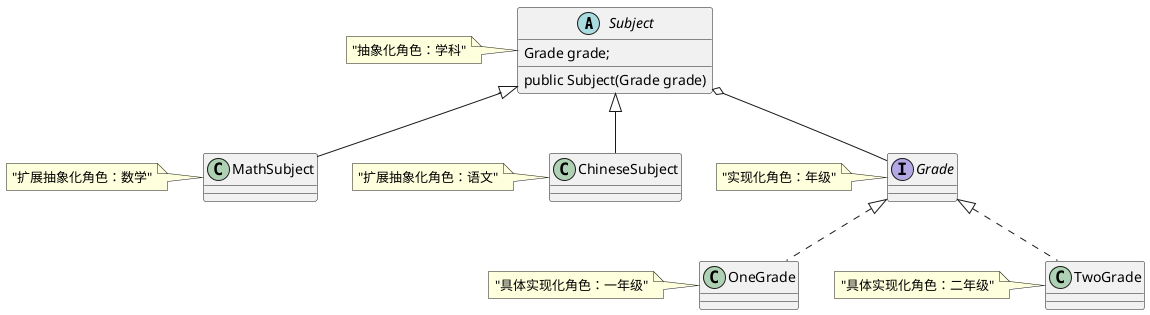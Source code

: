 @startuml

abstract class Subject{
    Grade grade;
    public Subject(Grade grade)
}
interface Grade
class MathSubject
class ChineseSubject
class OneGrade
class TwoGrade

Subject <|-- MathSubject
Subject <|-- ChineseSubject
Grade <|.. OneGrade
Grade <|.. TwoGrade

Subject o-- Grade

note left of Subject: "抽象化角色：学科"
note left of MathSubject: "扩展抽象化角色：数学"
note left of ChineseSubject: "扩展抽象化角色：语文"
note left of Grade: "实现化角色：年级"
note left of OneGrade: "具体实现化角色：一年级"
note left of TwoGrade: "具体实现化角色：二年级"
@enduml